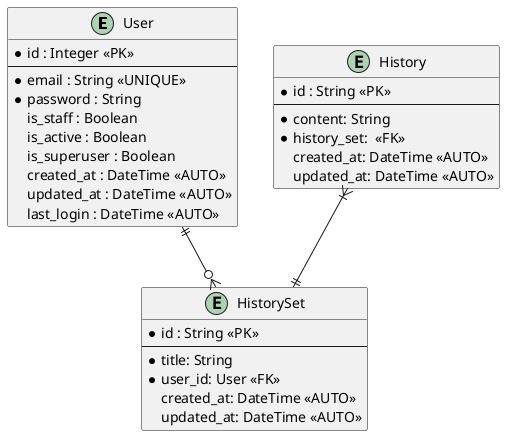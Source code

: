 @startuml
entity "User" as user {
  *id : Integer <<PK>>
  --
  *email : String <<UNIQUE>>
  *password : String
  is_staff : Boolean
  is_active : Boolean
  is_superuser : Boolean
  created_at : DateTime <<AUTO>>
  updated_at : DateTime <<AUTO>>
  last_login : DateTime <<AUTO>>
}

entity "History" as history {
  *id : String <<PK>>
  --
  *content: String
  *history_set:  <<FK>>
  created_at: DateTime <<AUTO>>
  updated_at: DateTime <<AUTO>>
}

entity "HistorySet" as historySet {
  *id : String <<PK>>
  --
  *title: String
  *user_id: User <<FK>>
  created_at: DateTime <<AUTO>>
  updated_at: DateTime <<AUTO>>
}

history }|--|| historySet 
user ||--o{ historySet 
@enduml